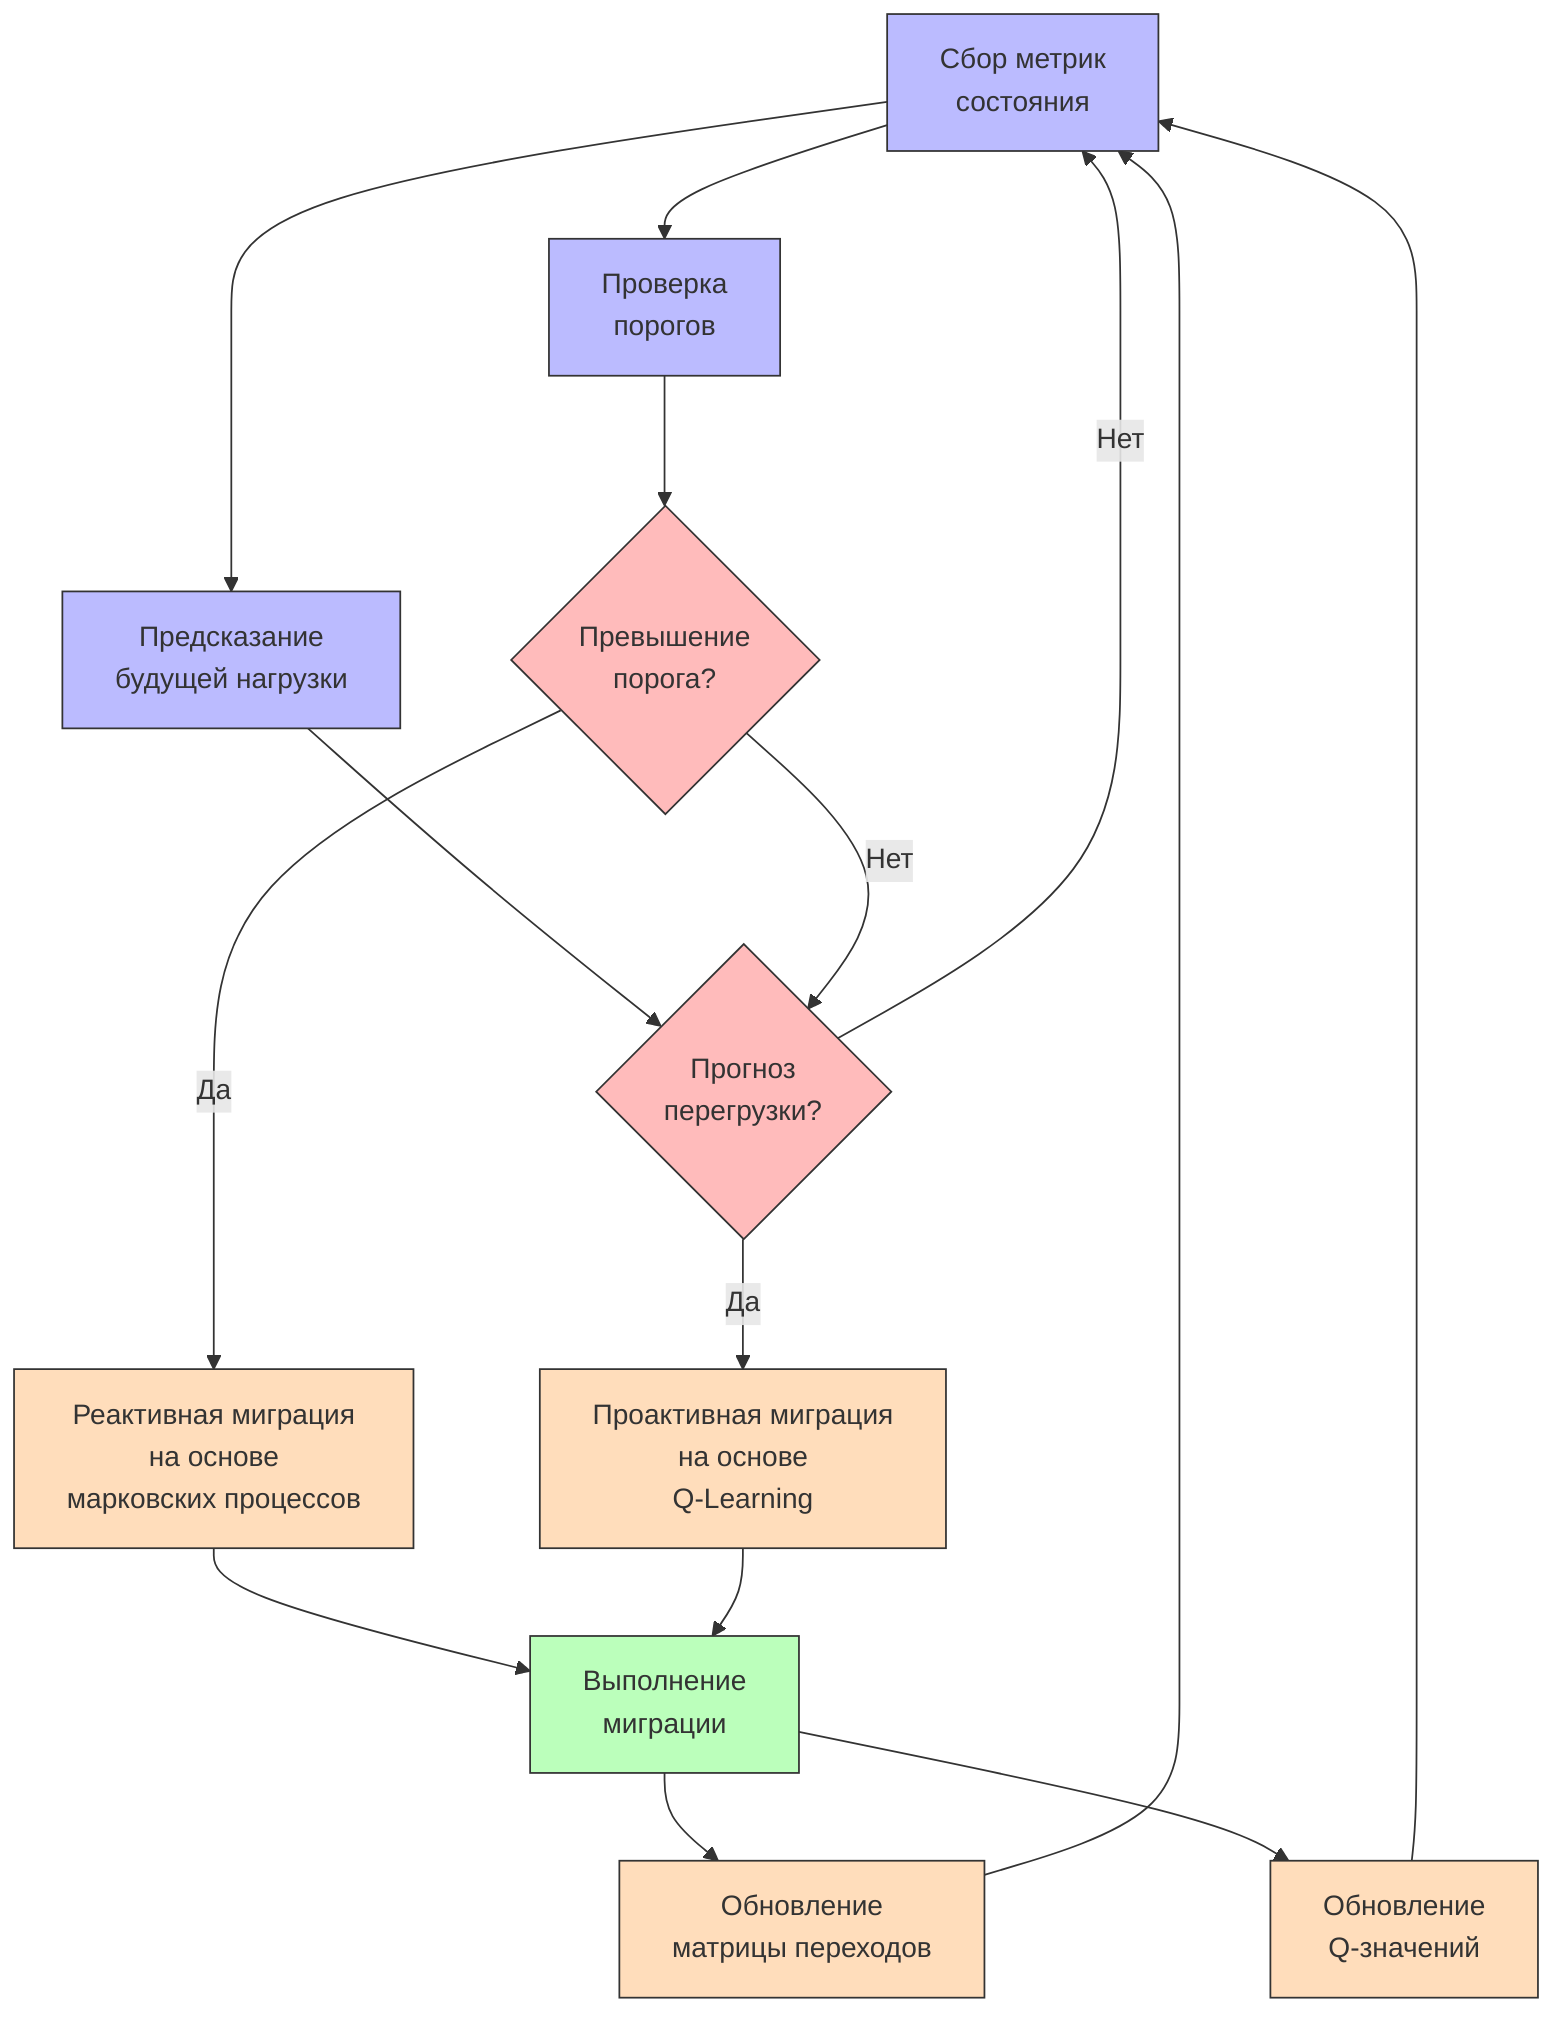 graph TD
    A[Сбор метрик<br>состояния] --> B[Проверка<br>порогов]
    A --> C[Предсказание<br>будущей нагрузки]
    
    B --> D{Превышение<br>порога?}
    C --> E{Прогноз<br>перегрузки?}
    
    D -->|Да| F[Реактивная миграция<br>на основе<br>марковских процессов]
    E -->|Да| G[Проактивная миграция<br>на основе<br>Q-Learning]
    
    D -->|Нет| E
    E -->|Нет| A
    
    F --> H[Выполнение<br>миграции]
    G --> H
    
    H --> I[Обновление<br>матрицы переходов]
    H --> J[Обновление<br>Q-значений]
    
    I --> A
    J --> A

    style A fill:#bbf,stroke:#333,stroke-width:1px
    style B fill:#bbf,stroke:#333,stroke-width:1px
    style C fill:#bbf,stroke:#333,stroke-width:1px
    style D fill:#fbb,stroke:#333,stroke-width:1px
    style E fill:#fbb,stroke:#333,stroke-width:1px
    style F fill:#fdb,stroke:#333,stroke-width:1px
    style G fill:#fdb,stroke:#333,stroke-width:1px
    style H fill:#bfb,stroke:#333,stroke-width:1px
    style I fill:#fdb,stroke:#333,stroke-width:1px
    style J fill:#fdb,stroke:#333,stroke-width:1px